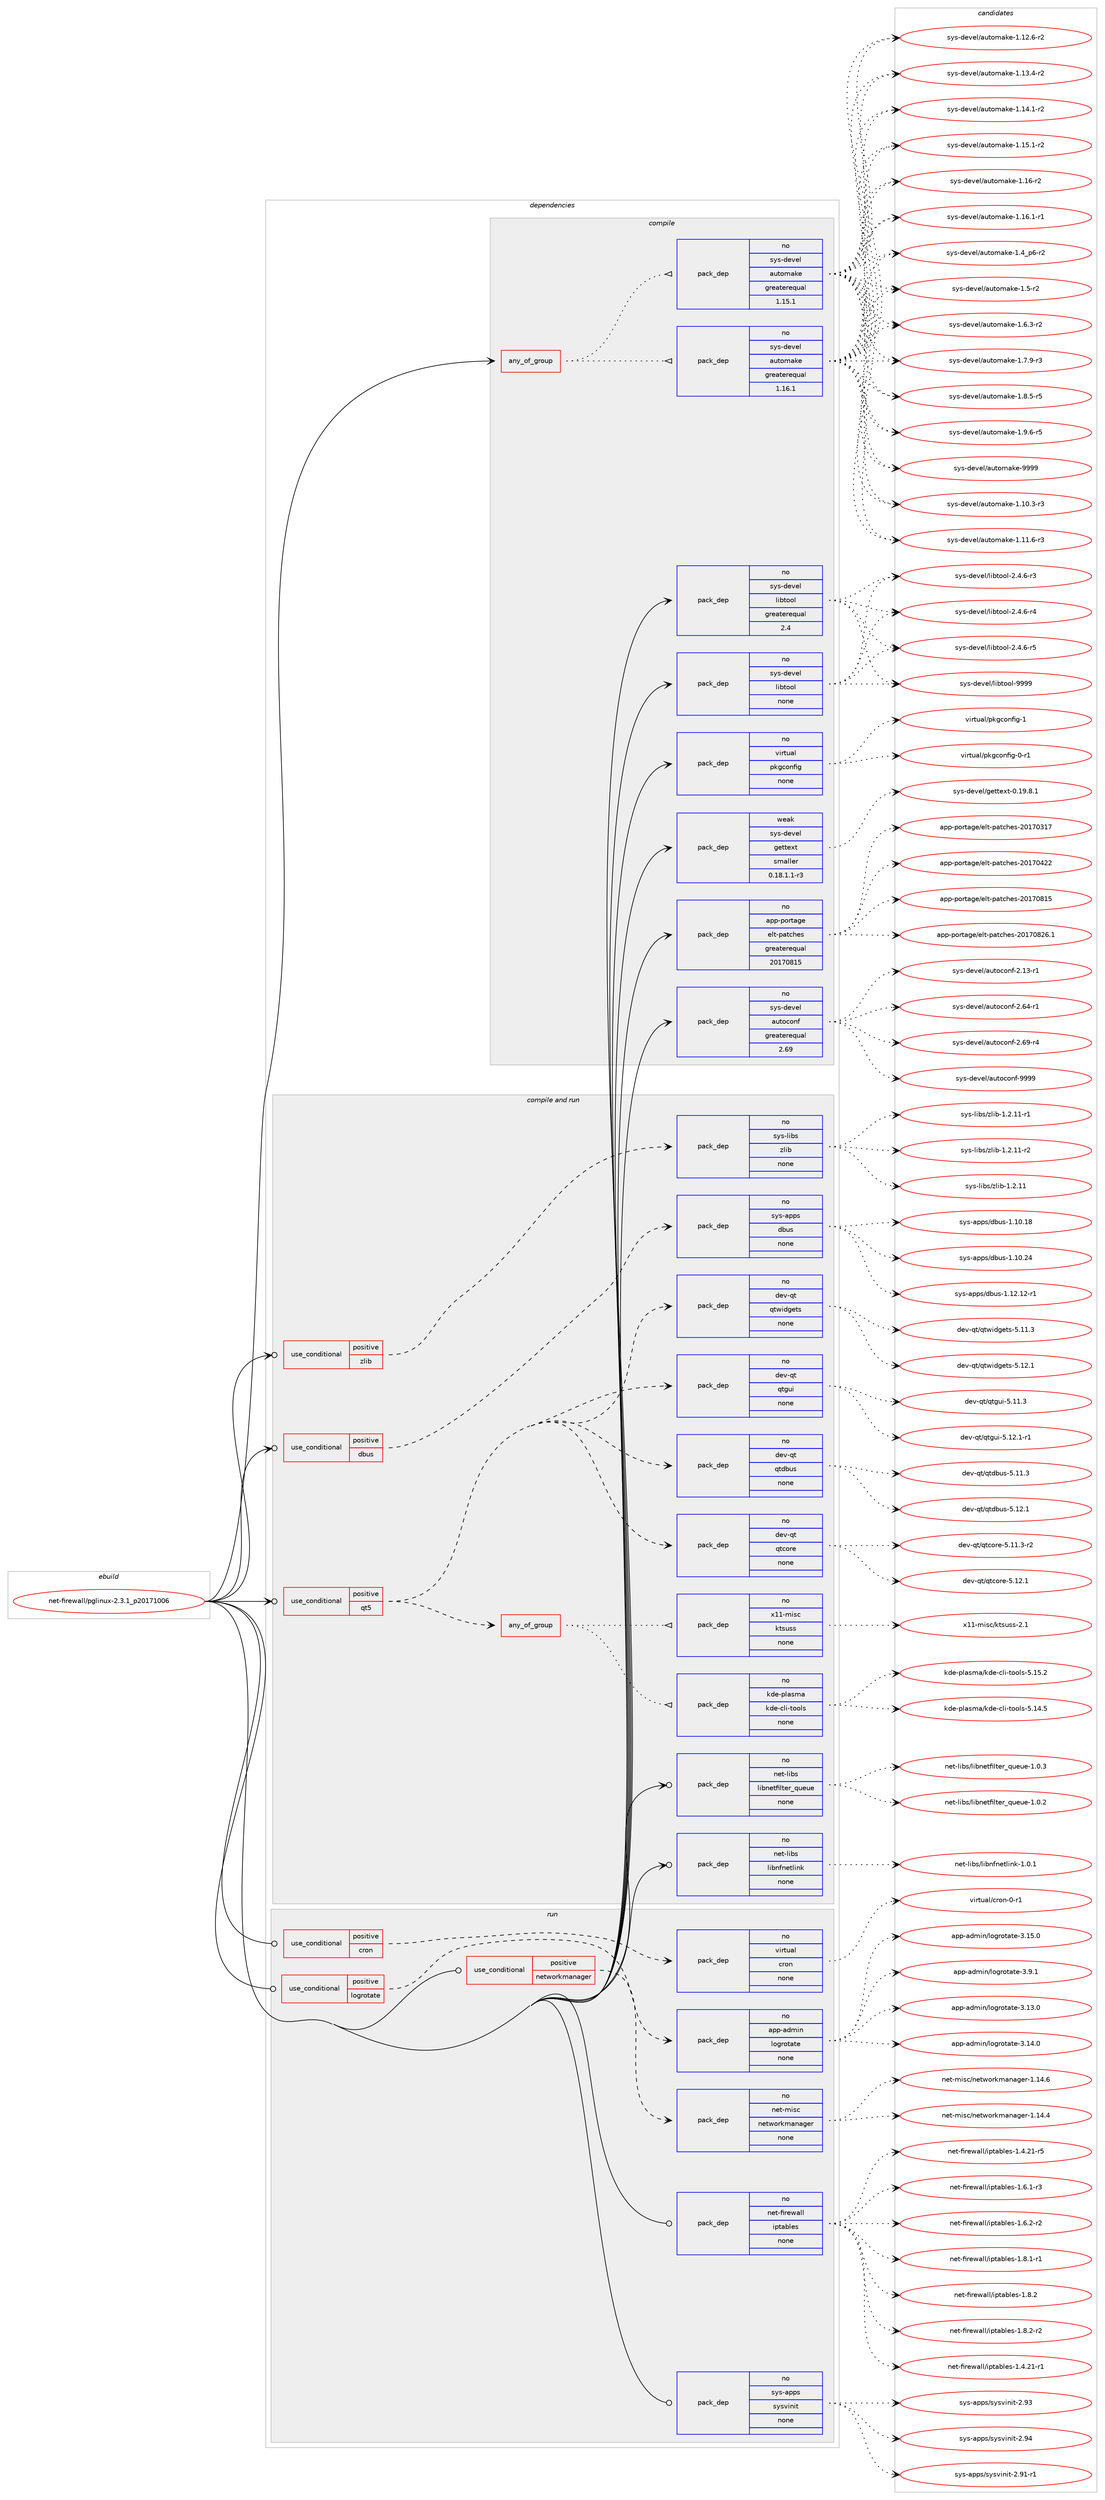 digraph prolog {

# *************
# Graph options
# *************

newrank=true;
concentrate=true;
compound=true;
graph [rankdir=LR,fontname=Helvetica,fontsize=10,ranksep=1.5];#, ranksep=2.5, nodesep=0.2];
edge  [arrowhead=vee];
node  [fontname=Helvetica,fontsize=10];

# **********
# The ebuild
# **********

subgraph cluster_leftcol {
color=gray;
rank=same;
label=<<i>ebuild</i>>;
id [label="net-firewall/pglinux-2.3.1_p20171006", color=red, width=4, href="../net-firewall/pglinux-2.3.1_p20171006.svg"];
}

# ****************
# The dependencies
# ****************

subgraph cluster_midcol {
color=gray;
label=<<i>dependencies</i>>;
subgraph cluster_compile {
fillcolor="#eeeeee";
style=filled;
label=<<i>compile</i>>;
subgraph any25981 {
dependency1652101 [label=<<TABLE BORDER="0" CELLBORDER="1" CELLSPACING="0" CELLPADDING="4"><TR><TD CELLPADDING="10">any_of_group</TD></TR></TABLE>>, shape=none, color=red];subgraph pack1181052 {
dependency1652102 [label=<<TABLE BORDER="0" CELLBORDER="1" CELLSPACING="0" CELLPADDING="4" WIDTH="220"><TR><TD ROWSPAN="6" CELLPADDING="30">pack_dep</TD></TR><TR><TD WIDTH="110">no</TD></TR><TR><TD>sys-devel</TD></TR><TR><TD>automake</TD></TR><TR><TD>greaterequal</TD></TR><TR><TD>1.16.1</TD></TR></TABLE>>, shape=none, color=blue];
}
dependency1652101:e -> dependency1652102:w [weight=20,style="dotted",arrowhead="oinv"];
subgraph pack1181053 {
dependency1652103 [label=<<TABLE BORDER="0" CELLBORDER="1" CELLSPACING="0" CELLPADDING="4" WIDTH="220"><TR><TD ROWSPAN="6" CELLPADDING="30">pack_dep</TD></TR><TR><TD WIDTH="110">no</TD></TR><TR><TD>sys-devel</TD></TR><TR><TD>automake</TD></TR><TR><TD>greaterequal</TD></TR><TR><TD>1.15.1</TD></TR></TABLE>>, shape=none, color=blue];
}
dependency1652101:e -> dependency1652103:w [weight=20,style="dotted",arrowhead="oinv"];
}
id:e -> dependency1652101:w [weight=20,style="solid",arrowhead="vee"];
subgraph pack1181054 {
dependency1652104 [label=<<TABLE BORDER="0" CELLBORDER="1" CELLSPACING="0" CELLPADDING="4" WIDTH="220"><TR><TD ROWSPAN="6" CELLPADDING="30">pack_dep</TD></TR><TR><TD WIDTH="110">no</TD></TR><TR><TD>app-portage</TD></TR><TR><TD>elt-patches</TD></TR><TR><TD>greaterequal</TD></TR><TR><TD>20170815</TD></TR></TABLE>>, shape=none, color=blue];
}
id:e -> dependency1652104:w [weight=20,style="solid",arrowhead="vee"];
subgraph pack1181055 {
dependency1652105 [label=<<TABLE BORDER="0" CELLBORDER="1" CELLSPACING="0" CELLPADDING="4" WIDTH="220"><TR><TD ROWSPAN="6" CELLPADDING="30">pack_dep</TD></TR><TR><TD WIDTH="110">no</TD></TR><TR><TD>sys-devel</TD></TR><TR><TD>autoconf</TD></TR><TR><TD>greaterequal</TD></TR><TR><TD>2.69</TD></TR></TABLE>>, shape=none, color=blue];
}
id:e -> dependency1652105:w [weight=20,style="solid",arrowhead="vee"];
subgraph pack1181056 {
dependency1652106 [label=<<TABLE BORDER="0" CELLBORDER="1" CELLSPACING="0" CELLPADDING="4" WIDTH="220"><TR><TD ROWSPAN="6" CELLPADDING="30">pack_dep</TD></TR><TR><TD WIDTH="110">no</TD></TR><TR><TD>sys-devel</TD></TR><TR><TD>libtool</TD></TR><TR><TD>greaterequal</TD></TR><TR><TD>2.4</TD></TR></TABLE>>, shape=none, color=blue];
}
id:e -> dependency1652106:w [weight=20,style="solid",arrowhead="vee"];
subgraph pack1181057 {
dependency1652107 [label=<<TABLE BORDER="0" CELLBORDER="1" CELLSPACING="0" CELLPADDING="4" WIDTH="220"><TR><TD ROWSPAN="6" CELLPADDING="30">pack_dep</TD></TR><TR><TD WIDTH="110">no</TD></TR><TR><TD>sys-devel</TD></TR><TR><TD>libtool</TD></TR><TR><TD>none</TD></TR><TR><TD></TD></TR></TABLE>>, shape=none, color=blue];
}
id:e -> dependency1652107:w [weight=20,style="solid",arrowhead="vee"];
subgraph pack1181058 {
dependency1652108 [label=<<TABLE BORDER="0" CELLBORDER="1" CELLSPACING="0" CELLPADDING="4" WIDTH="220"><TR><TD ROWSPAN="6" CELLPADDING="30">pack_dep</TD></TR><TR><TD WIDTH="110">no</TD></TR><TR><TD>virtual</TD></TR><TR><TD>pkgconfig</TD></TR><TR><TD>none</TD></TR><TR><TD></TD></TR></TABLE>>, shape=none, color=blue];
}
id:e -> dependency1652108:w [weight=20,style="solid",arrowhead="vee"];
subgraph pack1181059 {
dependency1652109 [label=<<TABLE BORDER="0" CELLBORDER="1" CELLSPACING="0" CELLPADDING="4" WIDTH="220"><TR><TD ROWSPAN="6" CELLPADDING="30">pack_dep</TD></TR><TR><TD WIDTH="110">weak</TD></TR><TR><TD>sys-devel</TD></TR><TR><TD>gettext</TD></TR><TR><TD>smaller</TD></TR><TR><TD>0.18.1.1-r3</TD></TR></TABLE>>, shape=none, color=blue];
}
id:e -> dependency1652109:w [weight=20,style="solid",arrowhead="vee"];
}
subgraph cluster_compileandrun {
fillcolor="#eeeeee";
style=filled;
label=<<i>compile and run</i>>;
subgraph cond444285 {
dependency1652110 [label=<<TABLE BORDER="0" CELLBORDER="1" CELLSPACING="0" CELLPADDING="4"><TR><TD ROWSPAN="3" CELLPADDING="10">use_conditional</TD></TR><TR><TD>positive</TD></TR><TR><TD>dbus</TD></TR></TABLE>>, shape=none, color=red];
subgraph pack1181060 {
dependency1652111 [label=<<TABLE BORDER="0" CELLBORDER="1" CELLSPACING="0" CELLPADDING="4" WIDTH="220"><TR><TD ROWSPAN="6" CELLPADDING="30">pack_dep</TD></TR><TR><TD WIDTH="110">no</TD></TR><TR><TD>sys-apps</TD></TR><TR><TD>dbus</TD></TR><TR><TD>none</TD></TR><TR><TD></TD></TR></TABLE>>, shape=none, color=blue];
}
dependency1652110:e -> dependency1652111:w [weight=20,style="dashed",arrowhead="vee"];
}
id:e -> dependency1652110:w [weight=20,style="solid",arrowhead="odotvee"];
subgraph cond444286 {
dependency1652112 [label=<<TABLE BORDER="0" CELLBORDER="1" CELLSPACING="0" CELLPADDING="4"><TR><TD ROWSPAN="3" CELLPADDING="10">use_conditional</TD></TR><TR><TD>positive</TD></TR><TR><TD>qt5</TD></TR></TABLE>>, shape=none, color=red];
subgraph pack1181061 {
dependency1652113 [label=<<TABLE BORDER="0" CELLBORDER="1" CELLSPACING="0" CELLPADDING="4" WIDTH="220"><TR><TD ROWSPAN="6" CELLPADDING="30">pack_dep</TD></TR><TR><TD WIDTH="110">no</TD></TR><TR><TD>dev-qt</TD></TR><TR><TD>qtcore</TD></TR><TR><TD>none</TD></TR><TR><TD></TD></TR></TABLE>>, shape=none, color=blue];
}
dependency1652112:e -> dependency1652113:w [weight=20,style="dashed",arrowhead="vee"];
subgraph pack1181062 {
dependency1652114 [label=<<TABLE BORDER="0" CELLBORDER="1" CELLSPACING="0" CELLPADDING="4" WIDTH="220"><TR><TD ROWSPAN="6" CELLPADDING="30">pack_dep</TD></TR><TR><TD WIDTH="110">no</TD></TR><TR><TD>dev-qt</TD></TR><TR><TD>qtdbus</TD></TR><TR><TD>none</TD></TR><TR><TD></TD></TR></TABLE>>, shape=none, color=blue];
}
dependency1652112:e -> dependency1652114:w [weight=20,style="dashed",arrowhead="vee"];
subgraph pack1181063 {
dependency1652115 [label=<<TABLE BORDER="0" CELLBORDER="1" CELLSPACING="0" CELLPADDING="4" WIDTH="220"><TR><TD ROWSPAN="6" CELLPADDING="30">pack_dep</TD></TR><TR><TD WIDTH="110">no</TD></TR><TR><TD>dev-qt</TD></TR><TR><TD>qtgui</TD></TR><TR><TD>none</TD></TR><TR><TD></TD></TR></TABLE>>, shape=none, color=blue];
}
dependency1652112:e -> dependency1652115:w [weight=20,style="dashed",arrowhead="vee"];
subgraph pack1181064 {
dependency1652116 [label=<<TABLE BORDER="0" CELLBORDER="1" CELLSPACING="0" CELLPADDING="4" WIDTH="220"><TR><TD ROWSPAN="6" CELLPADDING="30">pack_dep</TD></TR><TR><TD WIDTH="110">no</TD></TR><TR><TD>dev-qt</TD></TR><TR><TD>qtwidgets</TD></TR><TR><TD>none</TD></TR><TR><TD></TD></TR></TABLE>>, shape=none, color=blue];
}
dependency1652112:e -> dependency1652116:w [weight=20,style="dashed",arrowhead="vee"];
subgraph any25982 {
dependency1652117 [label=<<TABLE BORDER="0" CELLBORDER="1" CELLSPACING="0" CELLPADDING="4"><TR><TD CELLPADDING="10">any_of_group</TD></TR></TABLE>>, shape=none, color=red];subgraph pack1181065 {
dependency1652118 [label=<<TABLE BORDER="0" CELLBORDER="1" CELLSPACING="0" CELLPADDING="4" WIDTH="220"><TR><TD ROWSPAN="6" CELLPADDING="30">pack_dep</TD></TR><TR><TD WIDTH="110">no</TD></TR><TR><TD>kde-plasma</TD></TR><TR><TD>kde-cli-tools</TD></TR><TR><TD>none</TD></TR><TR><TD></TD></TR></TABLE>>, shape=none, color=blue];
}
dependency1652117:e -> dependency1652118:w [weight=20,style="dotted",arrowhead="oinv"];
subgraph pack1181066 {
dependency1652119 [label=<<TABLE BORDER="0" CELLBORDER="1" CELLSPACING="0" CELLPADDING="4" WIDTH="220"><TR><TD ROWSPAN="6" CELLPADDING="30">pack_dep</TD></TR><TR><TD WIDTH="110">no</TD></TR><TR><TD>x11-misc</TD></TR><TR><TD>ktsuss</TD></TR><TR><TD>none</TD></TR><TR><TD></TD></TR></TABLE>>, shape=none, color=blue];
}
dependency1652117:e -> dependency1652119:w [weight=20,style="dotted",arrowhead="oinv"];
}
dependency1652112:e -> dependency1652117:w [weight=20,style="dashed",arrowhead="vee"];
}
id:e -> dependency1652112:w [weight=20,style="solid",arrowhead="odotvee"];
subgraph cond444287 {
dependency1652120 [label=<<TABLE BORDER="0" CELLBORDER="1" CELLSPACING="0" CELLPADDING="4"><TR><TD ROWSPAN="3" CELLPADDING="10">use_conditional</TD></TR><TR><TD>positive</TD></TR><TR><TD>zlib</TD></TR></TABLE>>, shape=none, color=red];
subgraph pack1181067 {
dependency1652121 [label=<<TABLE BORDER="0" CELLBORDER="1" CELLSPACING="0" CELLPADDING="4" WIDTH="220"><TR><TD ROWSPAN="6" CELLPADDING="30">pack_dep</TD></TR><TR><TD WIDTH="110">no</TD></TR><TR><TD>sys-libs</TD></TR><TR><TD>zlib</TD></TR><TR><TD>none</TD></TR><TR><TD></TD></TR></TABLE>>, shape=none, color=blue];
}
dependency1652120:e -> dependency1652121:w [weight=20,style="dashed",arrowhead="vee"];
}
id:e -> dependency1652120:w [weight=20,style="solid",arrowhead="odotvee"];
subgraph pack1181068 {
dependency1652122 [label=<<TABLE BORDER="0" CELLBORDER="1" CELLSPACING="0" CELLPADDING="4" WIDTH="220"><TR><TD ROWSPAN="6" CELLPADDING="30">pack_dep</TD></TR><TR><TD WIDTH="110">no</TD></TR><TR><TD>net-libs</TD></TR><TR><TD>libnetfilter_queue</TD></TR><TR><TD>none</TD></TR><TR><TD></TD></TR></TABLE>>, shape=none, color=blue];
}
id:e -> dependency1652122:w [weight=20,style="solid",arrowhead="odotvee"];
subgraph pack1181069 {
dependency1652123 [label=<<TABLE BORDER="0" CELLBORDER="1" CELLSPACING="0" CELLPADDING="4" WIDTH="220"><TR><TD ROWSPAN="6" CELLPADDING="30">pack_dep</TD></TR><TR><TD WIDTH="110">no</TD></TR><TR><TD>net-libs</TD></TR><TR><TD>libnfnetlink</TD></TR><TR><TD>none</TD></TR><TR><TD></TD></TR></TABLE>>, shape=none, color=blue];
}
id:e -> dependency1652123:w [weight=20,style="solid",arrowhead="odotvee"];
}
subgraph cluster_run {
fillcolor="#eeeeee";
style=filled;
label=<<i>run</i>>;
subgraph cond444288 {
dependency1652124 [label=<<TABLE BORDER="0" CELLBORDER="1" CELLSPACING="0" CELLPADDING="4"><TR><TD ROWSPAN="3" CELLPADDING="10">use_conditional</TD></TR><TR><TD>positive</TD></TR><TR><TD>cron</TD></TR></TABLE>>, shape=none, color=red];
subgraph pack1181070 {
dependency1652125 [label=<<TABLE BORDER="0" CELLBORDER="1" CELLSPACING="0" CELLPADDING="4" WIDTH="220"><TR><TD ROWSPAN="6" CELLPADDING="30">pack_dep</TD></TR><TR><TD WIDTH="110">no</TD></TR><TR><TD>virtual</TD></TR><TR><TD>cron</TD></TR><TR><TD>none</TD></TR><TR><TD></TD></TR></TABLE>>, shape=none, color=blue];
}
dependency1652124:e -> dependency1652125:w [weight=20,style="dashed",arrowhead="vee"];
}
id:e -> dependency1652124:w [weight=20,style="solid",arrowhead="odot"];
subgraph cond444289 {
dependency1652126 [label=<<TABLE BORDER="0" CELLBORDER="1" CELLSPACING="0" CELLPADDING="4"><TR><TD ROWSPAN="3" CELLPADDING="10">use_conditional</TD></TR><TR><TD>positive</TD></TR><TR><TD>logrotate</TD></TR></TABLE>>, shape=none, color=red];
subgraph pack1181071 {
dependency1652127 [label=<<TABLE BORDER="0" CELLBORDER="1" CELLSPACING="0" CELLPADDING="4" WIDTH="220"><TR><TD ROWSPAN="6" CELLPADDING="30">pack_dep</TD></TR><TR><TD WIDTH="110">no</TD></TR><TR><TD>app-admin</TD></TR><TR><TD>logrotate</TD></TR><TR><TD>none</TD></TR><TR><TD></TD></TR></TABLE>>, shape=none, color=blue];
}
dependency1652126:e -> dependency1652127:w [weight=20,style="dashed",arrowhead="vee"];
}
id:e -> dependency1652126:w [weight=20,style="solid",arrowhead="odot"];
subgraph cond444290 {
dependency1652128 [label=<<TABLE BORDER="0" CELLBORDER="1" CELLSPACING="0" CELLPADDING="4"><TR><TD ROWSPAN="3" CELLPADDING="10">use_conditional</TD></TR><TR><TD>positive</TD></TR><TR><TD>networkmanager</TD></TR></TABLE>>, shape=none, color=red];
subgraph pack1181072 {
dependency1652129 [label=<<TABLE BORDER="0" CELLBORDER="1" CELLSPACING="0" CELLPADDING="4" WIDTH="220"><TR><TD ROWSPAN="6" CELLPADDING="30">pack_dep</TD></TR><TR><TD WIDTH="110">no</TD></TR><TR><TD>net-misc</TD></TR><TR><TD>networkmanager</TD></TR><TR><TD>none</TD></TR><TR><TD></TD></TR></TABLE>>, shape=none, color=blue];
}
dependency1652128:e -> dependency1652129:w [weight=20,style="dashed",arrowhead="vee"];
}
id:e -> dependency1652128:w [weight=20,style="solid",arrowhead="odot"];
subgraph pack1181073 {
dependency1652130 [label=<<TABLE BORDER="0" CELLBORDER="1" CELLSPACING="0" CELLPADDING="4" WIDTH="220"><TR><TD ROWSPAN="6" CELLPADDING="30">pack_dep</TD></TR><TR><TD WIDTH="110">no</TD></TR><TR><TD>net-firewall</TD></TR><TR><TD>iptables</TD></TR><TR><TD>none</TD></TR><TR><TD></TD></TR></TABLE>>, shape=none, color=blue];
}
id:e -> dependency1652130:w [weight=20,style="solid",arrowhead="odot"];
subgraph pack1181074 {
dependency1652131 [label=<<TABLE BORDER="0" CELLBORDER="1" CELLSPACING="0" CELLPADDING="4" WIDTH="220"><TR><TD ROWSPAN="6" CELLPADDING="30">pack_dep</TD></TR><TR><TD WIDTH="110">no</TD></TR><TR><TD>sys-apps</TD></TR><TR><TD>sysvinit</TD></TR><TR><TD>none</TD></TR><TR><TD></TD></TR></TABLE>>, shape=none, color=blue];
}
id:e -> dependency1652131:w [weight=20,style="solid",arrowhead="odot"];
}
}

# **************
# The candidates
# **************

subgraph cluster_choices {
rank=same;
color=gray;
label=<<i>candidates</i>>;

subgraph choice1181052 {
color=black;
nodesep=1;
choice11512111545100101118101108479711711611110997107101454946494846514511451 [label="sys-devel/automake-1.10.3-r3", color=red, width=4,href="../sys-devel/automake-1.10.3-r3.svg"];
choice11512111545100101118101108479711711611110997107101454946494946544511451 [label="sys-devel/automake-1.11.6-r3", color=red, width=4,href="../sys-devel/automake-1.11.6-r3.svg"];
choice11512111545100101118101108479711711611110997107101454946495046544511450 [label="sys-devel/automake-1.12.6-r2", color=red, width=4,href="../sys-devel/automake-1.12.6-r2.svg"];
choice11512111545100101118101108479711711611110997107101454946495146524511450 [label="sys-devel/automake-1.13.4-r2", color=red, width=4,href="../sys-devel/automake-1.13.4-r2.svg"];
choice11512111545100101118101108479711711611110997107101454946495246494511450 [label="sys-devel/automake-1.14.1-r2", color=red, width=4,href="../sys-devel/automake-1.14.1-r2.svg"];
choice11512111545100101118101108479711711611110997107101454946495346494511450 [label="sys-devel/automake-1.15.1-r2", color=red, width=4,href="../sys-devel/automake-1.15.1-r2.svg"];
choice1151211154510010111810110847971171161111099710710145494649544511450 [label="sys-devel/automake-1.16-r2", color=red, width=4,href="../sys-devel/automake-1.16-r2.svg"];
choice11512111545100101118101108479711711611110997107101454946495446494511449 [label="sys-devel/automake-1.16.1-r1", color=red, width=4,href="../sys-devel/automake-1.16.1-r1.svg"];
choice115121115451001011181011084797117116111109971071014549465295112544511450 [label="sys-devel/automake-1.4_p6-r2", color=red, width=4,href="../sys-devel/automake-1.4_p6-r2.svg"];
choice11512111545100101118101108479711711611110997107101454946534511450 [label="sys-devel/automake-1.5-r2", color=red, width=4,href="../sys-devel/automake-1.5-r2.svg"];
choice115121115451001011181011084797117116111109971071014549465446514511450 [label="sys-devel/automake-1.6.3-r2", color=red, width=4,href="../sys-devel/automake-1.6.3-r2.svg"];
choice115121115451001011181011084797117116111109971071014549465546574511451 [label="sys-devel/automake-1.7.9-r3", color=red, width=4,href="../sys-devel/automake-1.7.9-r3.svg"];
choice115121115451001011181011084797117116111109971071014549465646534511453 [label="sys-devel/automake-1.8.5-r5", color=red, width=4,href="../sys-devel/automake-1.8.5-r5.svg"];
choice115121115451001011181011084797117116111109971071014549465746544511453 [label="sys-devel/automake-1.9.6-r5", color=red, width=4,href="../sys-devel/automake-1.9.6-r5.svg"];
choice115121115451001011181011084797117116111109971071014557575757 [label="sys-devel/automake-9999", color=red, width=4,href="../sys-devel/automake-9999.svg"];
dependency1652102:e -> choice11512111545100101118101108479711711611110997107101454946494846514511451:w [style=dotted,weight="100"];
dependency1652102:e -> choice11512111545100101118101108479711711611110997107101454946494946544511451:w [style=dotted,weight="100"];
dependency1652102:e -> choice11512111545100101118101108479711711611110997107101454946495046544511450:w [style=dotted,weight="100"];
dependency1652102:e -> choice11512111545100101118101108479711711611110997107101454946495146524511450:w [style=dotted,weight="100"];
dependency1652102:e -> choice11512111545100101118101108479711711611110997107101454946495246494511450:w [style=dotted,weight="100"];
dependency1652102:e -> choice11512111545100101118101108479711711611110997107101454946495346494511450:w [style=dotted,weight="100"];
dependency1652102:e -> choice1151211154510010111810110847971171161111099710710145494649544511450:w [style=dotted,weight="100"];
dependency1652102:e -> choice11512111545100101118101108479711711611110997107101454946495446494511449:w [style=dotted,weight="100"];
dependency1652102:e -> choice115121115451001011181011084797117116111109971071014549465295112544511450:w [style=dotted,weight="100"];
dependency1652102:e -> choice11512111545100101118101108479711711611110997107101454946534511450:w [style=dotted,weight="100"];
dependency1652102:e -> choice115121115451001011181011084797117116111109971071014549465446514511450:w [style=dotted,weight="100"];
dependency1652102:e -> choice115121115451001011181011084797117116111109971071014549465546574511451:w [style=dotted,weight="100"];
dependency1652102:e -> choice115121115451001011181011084797117116111109971071014549465646534511453:w [style=dotted,weight="100"];
dependency1652102:e -> choice115121115451001011181011084797117116111109971071014549465746544511453:w [style=dotted,weight="100"];
dependency1652102:e -> choice115121115451001011181011084797117116111109971071014557575757:w [style=dotted,weight="100"];
}
subgraph choice1181053 {
color=black;
nodesep=1;
choice11512111545100101118101108479711711611110997107101454946494846514511451 [label="sys-devel/automake-1.10.3-r3", color=red, width=4,href="../sys-devel/automake-1.10.3-r3.svg"];
choice11512111545100101118101108479711711611110997107101454946494946544511451 [label="sys-devel/automake-1.11.6-r3", color=red, width=4,href="../sys-devel/automake-1.11.6-r3.svg"];
choice11512111545100101118101108479711711611110997107101454946495046544511450 [label="sys-devel/automake-1.12.6-r2", color=red, width=4,href="../sys-devel/automake-1.12.6-r2.svg"];
choice11512111545100101118101108479711711611110997107101454946495146524511450 [label="sys-devel/automake-1.13.4-r2", color=red, width=4,href="../sys-devel/automake-1.13.4-r2.svg"];
choice11512111545100101118101108479711711611110997107101454946495246494511450 [label="sys-devel/automake-1.14.1-r2", color=red, width=4,href="../sys-devel/automake-1.14.1-r2.svg"];
choice11512111545100101118101108479711711611110997107101454946495346494511450 [label="sys-devel/automake-1.15.1-r2", color=red, width=4,href="../sys-devel/automake-1.15.1-r2.svg"];
choice1151211154510010111810110847971171161111099710710145494649544511450 [label="sys-devel/automake-1.16-r2", color=red, width=4,href="../sys-devel/automake-1.16-r2.svg"];
choice11512111545100101118101108479711711611110997107101454946495446494511449 [label="sys-devel/automake-1.16.1-r1", color=red, width=4,href="../sys-devel/automake-1.16.1-r1.svg"];
choice115121115451001011181011084797117116111109971071014549465295112544511450 [label="sys-devel/automake-1.4_p6-r2", color=red, width=4,href="../sys-devel/automake-1.4_p6-r2.svg"];
choice11512111545100101118101108479711711611110997107101454946534511450 [label="sys-devel/automake-1.5-r2", color=red, width=4,href="../sys-devel/automake-1.5-r2.svg"];
choice115121115451001011181011084797117116111109971071014549465446514511450 [label="sys-devel/automake-1.6.3-r2", color=red, width=4,href="../sys-devel/automake-1.6.3-r2.svg"];
choice115121115451001011181011084797117116111109971071014549465546574511451 [label="sys-devel/automake-1.7.9-r3", color=red, width=4,href="../sys-devel/automake-1.7.9-r3.svg"];
choice115121115451001011181011084797117116111109971071014549465646534511453 [label="sys-devel/automake-1.8.5-r5", color=red, width=4,href="../sys-devel/automake-1.8.5-r5.svg"];
choice115121115451001011181011084797117116111109971071014549465746544511453 [label="sys-devel/automake-1.9.6-r5", color=red, width=4,href="../sys-devel/automake-1.9.6-r5.svg"];
choice115121115451001011181011084797117116111109971071014557575757 [label="sys-devel/automake-9999", color=red, width=4,href="../sys-devel/automake-9999.svg"];
dependency1652103:e -> choice11512111545100101118101108479711711611110997107101454946494846514511451:w [style=dotted,weight="100"];
dependency1652103:e -> choice11512111545100101118101108479711711611110997107101454946494946544511451:w [style=dotted,weight="100"];
dependency1652103:e -> choice11512111545100101118101108479711711611110997107101454946495046544511450:w [style=dotted,weight="100"];
dependency1652103:e -> choice11512111545100101118101108479711711611110997107101454946495146524511450:w [style=dotted,weight="100"];
dependency1652103:e -> choice11512111545100101118101108479711711611110997107101454946495246494511450:w [style=dotted,weight="100"];
dependency1652103:e -> choice11512111545100101118101108479711711611110997107101454946495346494511450:w [style=dotted,weight="100"];
dependency1652103:e -> choice1151211154510010111810110847971171161111099710710145494649544511450:w [style=dotted,weight="100"];
dependency1652103:e -> choice11512111545100101118101108479711711611110997107101454946495446494511449:w [style=dotted,weight="100"];
dependency1652103:e -> choice115121115451001011181011084797117116111109971071014549465295112544511450:w [style=dotted,weight="100"];
dependency1652103:e -> choice11512111545100101118101108479711711611110997107101454946534511450:w [style=dotted,weight="100"];
dependency1652103:e -> choice115121115451001011181011084797117116111109971071014549465446514511450:w [style=dotted,weight="100"];
dependency1652103:e -> choice115121115451001011181011084797117116111109971071014549465546574511451:w [style=dotted,weight="100"];
dependency1652103:e -> choice115121115451001011181011084797117116111109971071014549465646534511453:w [style=dotted,weight="100"];
dependency1652103:e -> choice115121115451001011181011084797117116111109971071014549465746544511453:w [style=dotted,weight="100"];
dependency1652103:e -> choice115121115451001011181011084797117116111109971071014557575757:w [style=dotted,weight="100"];
}
subgraph choice1181054 {
color=black;
nodesep=1;
choice97112112451121111141169710310147101108116451129711699104101115455048495548514955 [label="app-portage/elt-patches-20170317", color=red, width=4,href="../app-portage/elt-patches-20170317.svg"];
choice97112112451121111141169710310147101108116451129711699104101115455048495548525050 [label="app-portage/elt-patches-20170422", color=red, width=4,href="../app-portage/elt-patches-20170422.svg"];
choice97112112451121111141169710310147101108116451129711699104101115455048495548564953 [label="app-portage/elt-patches-20170815", color=red, width=4,href="../app-portage/elt-patches-20170815.svg"];
choice971121124511211111411697103101471011081164511297116991041011154550484955485650544649 [label="app-portage/elt-patches-20170826.1", color=red, width=4,href="../app-portage/elt-patches-20170826.1.svg"];
dependency1652104:e -> choice97112112451121111141169710310147101108116451129711699104101115455048495548514955:w [style=dotted,weight="100"];
dependency1652104:e -> choice97112112451121111141169710310147101108116451129711699104101115455048495548525050:w [style=dotted,weight="100"];
dependency1652104:e -> choice97112112451121111141169710310147101108116451129711699104101115455048495548564953:w [style=dotted,weight="100"];
dependency1652104:e -> choice971121124511211111411697103101471011081164511297116991041011154550484955485650544649:w [style=dotted,weight="100"];
}
subgraph choice1181055 {
color=black;
nodesep=1;
choice1151211154510010111810110847971171161119911111010245504649514511449 [label="sys-devel/autoconf-2.13-r1", color=red, width=4,href="../sys-devel/autoconf-2.13-r1.svg"];
choice1151211154510010111810110847971171161119911111010245504654524511449 [label="sys-devel/autoconf-2.64-r1", color=red, width=4,href="../sys-devel/autoconf-2.64-r1.svg"];
choice1151211154510010111810110847971171161119911111010245504654574511452 [label="sys-devel/autoconf-2.69-r4", color=red, width=4,href="../sys-devel/autoconf-2.69-r4.svg"];
choice115121115451001011181011084797117116111991111101024557575757 [label="sys-devel/autoconf-9999", color=red, width=4,href="../sys-devel/autoconf-9999.svg"];
dependency1652105:e -> choice1151211154510010111810110847971171161119911111010245504649514511449:w [style=dotted,weight="100"];
dependency1652105:e -> choice1151211154510010111810110847971171161119911111010245504654524511449:w [style=dotted,weight="100"];
dependency1652105:e -> choice1151211154510010111810110847971171161119911111010245504654574511452:w [style=dotted,weight="100"];
dependency1652105:e -> choice115121115451001011181011084797117116111991111101024557575757:w [style=dotted,weight="100"];
}
subgraph choice1181056 {
color=black;
nodesep=1;
choice1151211154510010111810110847108105981161111111084550465246544511451 [label="sys-devel/libtool-2.4.6-r3", color=red, width=4,href="../sys-devel/libtool-2.4.6-r3.svg"];
choice1151211154510010111810110847108105981161111111084550465246544511452 [label="sys-devel/libtool-2.4.6-r4", color=red, width=4,href="../sys-devel/libtool-2.4.6-r4.svg"];
choice1151211154510010111810110847108105981161111111084550465246544511453 [label="sys-devel/libtool-2.4.6-r5", color=red, width=4,href="../sys-devel/libtool-2.4.6-r5.svg"];
choice1151211154510010111810110847108105981161111111084557575757 [label="sys-devel/libtool-9999", color=red, width=4,href="../sys-devel/libtool-9999.svg"];
dependency1652106:e -> choice1151211154510010111810110847108105981161111111084550465246544511451:w [style=dotted,weight="100"];
dependency1652106:e -> choice1151211154510010111810110847108105981161111111084550465246544511452:w [style=dotted,weight="100"];
dependency1652106:e -> choice1151211154510010111810110847108105981161111111084550465246544511453:w [style=dotted,weight="100"];
dependency1652106:e -> choice1151211154510010111810110847108105981161111111084557575757:w [style=dotted,weight="100"];
}
subgraph choice1181057 {
color=black;
nodesep=1;
choice1151211154510010111810110847108105981161111111084550465246544511451 [label="sys-devel/libtool-2.4.6-r3", color=red, width=4,href="../sys-devel/libtool-2.4.6-r3.svg"];
choice1151211154510010111810110847108105981161111111084550465246544511452 [label="sys-devel/libtool-2.4.6-r4", color=red, width=4,href="../sys-devel/libtool-2.4.6-r4.svg"];
choice1151211154510010111810110847108105981161111111084550465246544511453 [label="sys-devel/libtool-2.4.6-r5", color=red, width=4,href="../sys-devel/libtool-2.4.6-r5.svg"];
choice1151211154510010111810110847108105981161111111084557575757 [label="sys-devel/libtool-9999", color=red, width=4,href="../sys-devel/libtool-9999.svg"];
dependency1652107:e -> choice1151211154510010111810110847108105981161111111084550465246544511451:w [style=dotted,weight="100"];
dependency1652107:e -> choice1151211154510010111810110847108105981161111111084550465246544511452:w [style=dotted,weight="100"];
dependency1652107:e -> choice1151211154510010111810110847108105981161111111084550465246544511453:w [style=dotted,weight="100"];
dependency1652107:e -> choice1151211154510010111810110847108105981161111111084557575757:w [style=dotted,weight="100"];
}
subgraph choice1181058 {
color=black;
nodesep=1;
choice11810511411611797108471121071039911111010210510345484511449 [label="virtual/pkgconfig-0-r1", color=red, width=4,href="../virtual/pkgconfig-0-r1.svg"];
choice1181051141161179710847112107103991111101021051034549 [label="virtual/pkgconfig-1", color=red, width=4,href="../virtual/pkgconfig-1.svg"];
dependency1652108:e -> choice11810511411611797108471121071039911111010210510345484511449:w [style=dotted,weight="100"];
dependency1652108:e -> choice1181051141161179710847112107103991111101021051034549:w [style=dotted,weight="100"];
}
subgraph choice1181059 {
color=black;
nodesep=1;
choice1151211154510010111810110847103101116116101120116454846495746564649 [label="sys-devel/gettext-0.19.8.1", color=red, width=4,href="../sys-devel/gettext-0.19.8.1.svg"];
dependency1652109:e -> choice1151211154510010111810110847103101116116101120116454846495746564649:w [style=dotted,weight="100"];
}
subgraph choice1181060 {
color=black;
nodesep=1;
choice115121115459711211211547100981171154549464948464956 [label="sys-apps/dbus-1.10.18", color=red, width=4,href="../sys-apps/dbus-1.10.18.svg"];
choice115121115459711211211547100981171154549464948465052 [label="sys-apps/dbus-1.10.24", color=red, width=4,href="../sys-apps/dbus-1.10.24.svg"];
choice1151211154597112112115471009811711545494649504649504511449 [label="sys-apps/dbus-1.12.12-r1", color=red, width=4,href="../sys-apps/dbus-1.12.12-r1.svg"];
dependency1652111:e -> choice115121115459711211211547100981171154549464948464956:w [style=dotted,weight="100"];
dependency1652111:e -> choice115121115459711211211547100981171154549464948465052:w [style=dotted,weight="100"];
dependency1652111:e -> choice1151211154597112112115471009811711545494649504649504511449:w [style=dotted,weight="100"];
}
subgraph choice1181061 {
color=black;
nodesep=1;
choice100101118451131164711311699111114101455346494946514511450 [label="dev-qt/qtcore-5.11.3-r2", color=red, width=4,href="../dev-qt/qtcore-5.11.3-r2.svg"];
choice10010111845113116471131169911111410145534649504649 [label="dev-qt/qtcore-5.12.1", color=red, width=4,href="../dev-qt/qtcore-5.12.1.svg"];
dependency1652113:e -> choice100101118451131164711311699111114101455346494946514511450:w [style=dotted,weight="100"];
dependency1652113:e -> choice10010111845113116471131169911111410145534649504649:w [style=dotted,weight="100"];
}
subgraph choice1181062 {
color=black;
nodesep=1;
choice10010111845113116471131161009811711545534649494651 [label="dev-qt/qtdbus-5.11.3", color=red, width=4,href="../dev-qt/qtdbus-5.11.3.svg"];
choice10010111845113116471131161009811711545534649504649 [label="dev-qt/qtdbus-5.12.1", color=red, width=4,href="../dev-qt/qtdbus-5.12.1.svg"];
dependency1652114:e -> choice10010111845113116471131161009811711545534649494651:w [style=dotted,weight="100"];
dependency1652114:e -> choice10010111845113116471131161009811711545534649504649:w [style=dotted,weight="100"];
}
subgraph choice1181063 {
color=black;
nodesep=1;
choice100101118451131164711311610311710545534649494651 [label="dev-qt/qtgui-5.11.3", color=red, width=4,href="../dev-qt/qtgui-5.11.3.svg"];
choice1001011184511311647113116103117105455346495046494511449 [label="dev-qt/qtgui-5.12.1-r1", color=red, width=4,href="../dev-qt/qtgui-5.12.1-r1.svg"];
dependency1652115:e -> choice100101118451131164711311610311710545534649494651:w [style=dotted,weight="100"];
dependency1652115:e -> choice1001011184511311647113116103117105455346495046494511449:w [style=dotted,weight="100"];
}
subgraph choice1181064 {
color=black;
nodesep=1;
choice100101118451131164711311611910510010310111611545534649494651 [label="dev-qt/qtwidgets-5.11.3", color=red, width=4,href="../dev-qt/qtwidgets-5.11.3.svg"];
choice100101118451131164711311611910510010310111611545534649504649 [label="dev-qt/qtwidgets-5.12.1", color=red, width=4,href="../dev-qt/qtwidgets-5.12.1.svg"];
dependency1652116:e -> choice100101118451131164711311611910510010310111611545534649494651:w [style=dotted,weight="100"];
dependency1652116:e -> choice100101118451131164711311611910510010310111611545534649504649:w [style=dotted,weight="100"];
}
subgraph choice1181065 {
color=black;
nodesep=1;
choice1071001014511210897115109974710710010145991081054511611111110811545534649524653 [label="kde-plasma/kde-cli-tools-5.14.5", color=red, width=4,href="../kde-plasma/kde-cli-tools-5.14.5.svg"];
choice1071001014511210897115109974710710010145991081054511611111110811545534649534650 [label="kde-plasma/kde-cli-tools-5.15.2", color=red, width=4,href="../kde-plasma/kde-cli-tools-5.15.2.svg"];
dependency1652118:e -> choice1071001014511210897115109974710710010145991081054511611111110811545534649524653:w [style=dotted,weight="100"];
dependency1652118:e -> choice1071001014511210897115109974710710010145991081054511611111110811545534649534650:w [style=dotted,weight="100"];
}
subgraph choice1181066 {
color=black;
nodesep=1;
choice120494945109105115994710711611511711511545504649 [label="x11-misc/ktsuss-2.1", color=red, width=4,href="../x11-misc/ktsuss-2.1.svg"];
dependency1652119:e -> choice120494945109105115994710711611511711511545504649:w [style=dotted,weight="100"];
}
subgraph choice1181067 {
color=black;
nodesep=1;
choice1151211154510810598115471221081059845494650464949 [label="sys-libs/zlib-1.2.11", color=red, width=4,href="../sys-libs/zlib-1.2.11.svg"];
choice11512111545108105981154712210810598454946504649494511449 [label="sys-libs/zlib-1.2.11-r1", color=red, width=4,href="../sys-libs/zlib-1.2.11-r1.svg"];
choice11512111545108105981154712210810598454946504649494511450 [label="sys-libs/zlib-1.2.11-r2", color=red, width=4,href="../sys-libs/zlib-1.2.11-r2.svg"];
dependency1652121:e -> choice1151211154510810598115471221081059845494650464949:w [style=dotted,weight="100"];
dependency1652121:e -> choice11512111545108105981154712210810598454946504649494511449:w [style=dotted,weight="100"];
dependency1652121:e -> choice11512111545108105981154712210810598454946504649494511450:w [style=dotted,weight="100"];
}
subgraph choice1181068 {
color=black;
nodesep=1;
choice1101011164510810598115471081059811010111610210510811610111495113117101117101454946484650 [label="net-libs/libnetfilter_queue-1.0.2", color=red, width=4,href="../net-libs/libnetfilter_queue-1.0.2.svg"];
choice1101011164510810598115471081059811010111610210510811610111495113117101117101454946484651 [label="net-libs/libnetfilter_queue-1.0.3", color=red, width=4,href="../net-libs/libnetfilter_queue-1.0.3.svg"];
dependency1652122:e -> choice1101011164510810598115471081059811010111610210510811610111495113117101117101454946484650:w [style=dotted,weight="100"];
dependency1652122:e -> choice1101011164510810598115471081059811010111610210510811610111495113117101117101454946484651:w [style=dotted,weight="100"];
}
subgraph choice1181069 {
color=black;
nodesep=1;
choice11010111645108105981154710810598110102110101116108105110107454946484649 [label="net-libs/libnfnetlink-1.0.1", color=red, width=4,href="../net-libs/libnfnetlink-1.0.1.svg"];
dependency1652123:e -> choice11010111645108105981154710810598110102110101116108105110107454946484649:w [style=dotted,weight="100"];
}
subgraph choice1181070 {
color=black;
nodesep=1;
choice11810511411611797108479911411111045484511449 [label="virtual/cron-0-r1", color=red, width=4,href="../virtual/cron-0-r1.svg"];
dependency1652125:e -> choice11810511411611797108479911411111045484511449:w [style=dotted,weight="100"];
}
subgraph choice1181071 {
color=black;
nodesep=1;
choice971121124597100109105110471081111031141111169711610145514649514648 [label="app-admin/logrotate-3.13.0", color=red, width=4,href="../app-admin/logrotate-3.13.0.svg"];
choice971121124597100109105110471081111031141111169711610145514649524648 [label="app-admin/logrotate-3.14.0", color=red, width=4,href="../app-admin/logrotate-3.14.0.svg"];
choice971121124597100109105110471081111031141111169711610145514649534648 [label="app-admin/logrotate-3.15.0", color=red, width=4,href="../app-admin/logrotate-3.15.0.svg"];
choice9711211245971001091051104710811110311411111697116101455146574649 [label="app-admin/logrotate-3.9.1", color=red, width=4,href="../app-admin/logrotate-3.9.1.svg"];
dependency1652127:e -> choice971121124597100109105110471081111031141111169711610145514649514648:w [style=dotted,weight="100"];
dependency1652127:e -> choice971121124597100109105110471081111031141111169711610145514649524648:w [style=dotted,weight="100"];
dependency1652127:e -> choice971121124597100109105110471081111031141111169711610145514649534648:w [style=dotted,weight="100"];
dependency1652127:e -> choice9711211245971001091051104710811110311411111697116101455146574649:w [style=dotted,weight="100"];
}
subgraph choice1181072 {
color=black;
nodesep=1;
choice110101116451091051159947110101116119111114107109971109710310111445494649524652 [label="net-misc/networkmanager-1.14.4", color=red, width=4,href="../net-misc/networkmanager-1.14.4.svg"];
choice110101116451091051159947110101116119111114107109971109710310111445494649524654 [label="net-misc/networkmanager-1.14.6", color=red, width=4,href="../net-misc/networkmanager-1.14.6.svg"];
dependency1652129:e -> choice110101116451091051159947110101116119111114107109971109710310111445494649524652:w [style=dotted,weight="100"];
dependency1652129:e -> choice110101116451091051159947110101116119111114107109971109710310111445494649524654:w [style=dotted,weight="100"];
}
subgraph choice1181073 {
color=black;
nodesep=1;
choice1101011164510210511410111997108108471051121169798108101115454946524650494511449 [label="net-firewall/iptables-1.4.21-r1", color=red, width=4,href="../net-firewall/iptables-1.4.21-r1.svg"];
choice1101011164510210511410111997108108471051121169798108101115454946524650494511453 [label="net-firewall/iptables-1.4.21-r5", color=red, width=4,href="../net-firewall/iptables-1.4.21-r5.svg"];
choice11010111645102105114101119971081084710511211697981081011154549465446494511451 [label="net-firewall/iptables-1.6.1-r3", color=red, width=4,href="../net-firewall/iptables-1.6.1-r3.svg"];
choice11010111645102105114101119971081084710511211697981081011154549465446504511450 [label="net-firewall/iptables-1.6.2-r2", color=red, width=4,href="../net-firewall/iptables-1.6.2-r2.svg"];
choice11010111645102105114101119971081084710511211697981081011154549465646494511449 [label="net-firewall/iptables-1.8.1-r1", color=red, width=4,href="../net-firewall/iptables-1.8.1-r1.svg"];
choice1101011164510210511410111997108108471051121169798108101115454946564650 [label="net-firewall/iptables-1.8.2", color=red, width=4,href="../net-firewall/iptables-1.8.2.svg"];
choice11010111645102105114101119971081084710511211697981081011154549465646504511450 [label="net-firewall/iptables-1.8.2-r2", color=red, width=4,href="../net-firewall/iptables-1.8.2-r2.svg"];
dependency1652130:e -> choice1101011164510210511410111997108108471051121169798108101115454946524650494511449:w [style=dotted,weight="100"];
dependency1652130:e -> choice1101011164510210511410111997108108471051121169798108101115454946524650494511453:w [style=dotted,weight="100"];
dependency1652130:e -> choice11010111645102105114101119971081084710511211697981081011154549465446494511451:w [style=dotted,weight="100"];
dependency1652130:e -> choice11010111645102105114101119971081084710511211697981081011154549465446504511450:w [style=dotted,weight="100"];
dependency1652130:e -> choice11010111645102105114101119971081084710511211697981081011154549465646494511449:w [style=dotted,weight="100"];
dependency1652130:e -> choice1101011164510210511410111997108108471051121169798108101115454946564650:w [style=dotted,weight="100"];
dependency1652130:e -> choice11010111645102105114101119971081084710511211697981081011154549465646504511450:w [style=dotted,weight="100"];
}
subgraph choice1181074 {
color=black;
nodesep=1;
choice11512111545971121121154711512111511810511010511645504657494511449 [label="sys-apps/sysvinit-2.91-r1", color=red, width=4,href="../sys-apps/sysvinit-2.91-r1.svg"];
choice1151211154597112112115471151211151181051101051164550465751 [label="sys-apps/sysvinit-2.93", color=red, width=4,href="../sys-apps/sysvinit-2.93.svg"];
choice1151211154597112112115471151211151181051101051164550465752 [label="sys-apps/sysvinit-2.94", color=red, width=4,href="../sys-apps/sysvinit-2.94.svg"];
dependency1652131:e -> choice11512111545971121121154711512111511810511010511645504657494511449:w [style=dotted,weight="100"];
dependency1652131:e -> choice1151211154597112112115471151211151181051101051164550465751:w [style=dotted,weight="100"];
dependency1652131:e -> choice1151211154597112112115471151211151181051101051164550465752:w [style=dotted,weight="100"];
}
}

}
